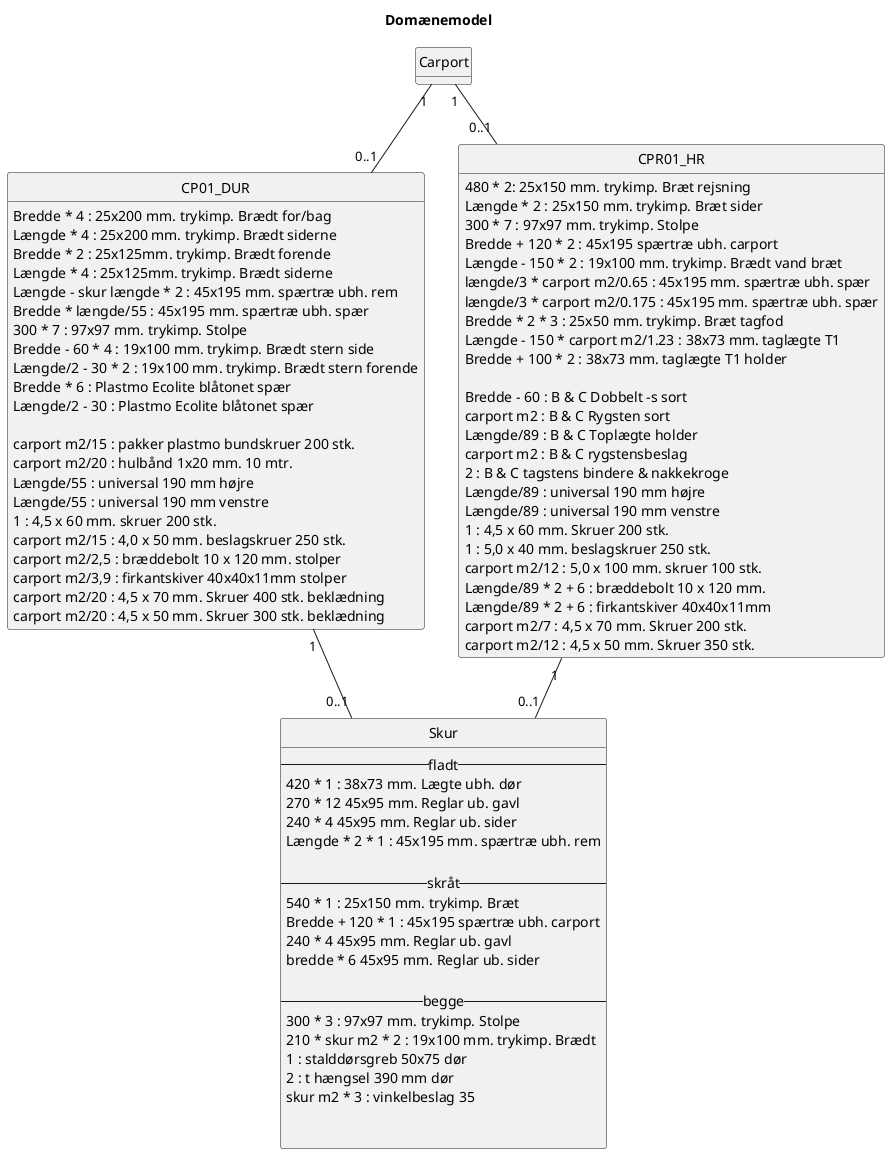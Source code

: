 @startuml
Title Domænemodel

hide circle
hide methods

class Carport {

}

class CP01_DUR {
Bredde * 4 : 25x200 mm. trykimp. Brædt for/bag
Længde * 4 : 25x200 mm. trykimp. Brædt siderne
Bredde * 2 : 25x125mm. trykimp. Brædt forende
Længde * 4 : 25x125mm. trykimp. Brædt siderne
Længde - skur længde * 2 : 45x195 mm. spærtræ ubh. rem
Bredde * længde/55 : 45x195 mm. spærtræ ubh. spær
300 * 7 : 97x97 mm. trykimp. Stolpe
Bredde - 60 * 4 : 19x100 mm. trykimp. Brædt stern side
Længde/2 - 30 * 2 : 19x100 mm. trykimp. Brædt stern forende
Bredde * 6 : Plastmo Ecolite blåtonet spær
Længde/2 - 30 : Plastmo Ecolite blåtonet spær

carport m2/15 : pakker plastmo bundskruer 200 stk.
carport m2/20 : hulbånd 1x20 mm. 10 mtr.
Længde/55 : universal 190 mm højre
Længde/55 : universal 190 mm venstre
1 : 4,5 x 60 mm. skruer 200 stk.
carport m2/15 : 4,0 x 50 mm. beslagskruer 250 stk.
carport m2/2,5 : bræddebolt 10 x 120 mm. stolper
carport m2/3,9 : firkantskiver 40x40x11mm stolper
carport m2/20 : 4,5 x 70 mm. Skruer 400 stk. beklædning
carport m2/20 : 4,5 x 50 mm. Skruer 300 stk. beklædning

}

class CPR01_HR {
480 * 2: 25x150 mm. trykimp. Bræt rejsning
Længde * 2 : 25x150 mm. trykimp. Bræt sider
Bredde * længde/89 : fædigskåret (byg-selv spær)
300 * 7 : 97x97 mm. trykimp. Stolpe
Bredde + 120 * 2 : 45x195 spærtræ ubh. carport
Længde - 150 * 2 : 19x100 mm. trykimp. Brædt vand bræt
længde/3 * carport m2/0.65 : 45x195 mm. spærtræ ubh. spær
længde/3 * carport m2/0.175 : 45x195 mm. spærtræ ubh. spær
Bredde * 2 * 3 : 25x50 mm. trykimp. Bræt tagfod
Længde - 150 * carport m2/1.23 : 38x73 mm. taglægte T1
Bredde + 100 * 2 : 38x73 mm. taglægte T1 holder

Bredde - 60 : B & C Dobbelt -s sort
carport m2 : B & C Rygsten sort
Længde/89 : B & C Toplægte holder
carport m2 : B & C rygstensbeslag
2 : B & C tagstens bindere & nakkekroge
Længde/89 : universal 190 mm højre
Længde/89 : universal 190 mm venstre
1 : 4,5 x 60 mm. Skruer 200 stk.
1 : 5,0 x 40 mm. beslagskruer 250 stk.
carport m2/12 : 5,0 x 100 mm. skruer 100 stk.
Længde/89 * 2 + 6 : bræddebolt 10 x 120 mm.
Længde/89 * 2 + 6 : firkantskiver 40x40x11mm
carport m2/7 : 4,5 x 70 mm. Skruer 200 stk.
carport m2/12 : 4,5 x 50 mm. Skruer 350 stk.
}

class Skur {
--fladt--
420 * 1 : 38x73 mm. Lægte ubh. dør
270 * 12 45x95 mm. Reglar ub. gavl
240 * 4 45x95 mm. Reglar ub. sider
Længde * 2 * 1 : 45x195 mm. spærtræ ubh. rem

--skråt--
540 * 1 : 25x150 mm. trykimp. Bræt
Bredde + 120 * 1 : 45x195 spærtræ ubh. carport
240 * 4 45x95 mm. Reglar ub. gavl
bredde * 6 45x95 mm. Reglar ub. sider

--begge--
300 * 3 : 97x97 mm. trykimp. Stolpe
210 * skur m2 * 2 : 19x100 mm. trykimp. Brædt
1 : stalddørsgreb 50x75 dør
2 : t hængsel 390 mm dør
skur m2 * 3 : vinkelbeslag 35


}

Carport "1" -- "0..1" CP01_DUR
Carport "1" -- "0..1" CPR01_HR
CP01_DUR "1" -- "0..1" Skur
CPR01_HR "1" -- "0..1" Skur

@enduml